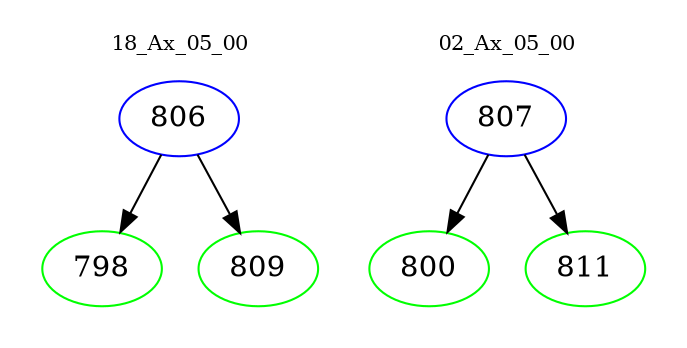 digraph{
subgraph cluster_0 {
color = white
label = "18_Ax_05_00";
fontsize=10;
T0_806 [label="806", color="blue"]
T0_806 -> T0_798 [color="black"]
T0_798 [label="798", color="green"]
T0_806 -> T0_809 [color="black"]
T0_809 [label="809", color="green"]
}
subgraph cluster_1 {
color = white
label = "02_Ax_05_00";
fontsize=10;
T1_807 [label="807", color="blue"]
T1_807 -> T1_800 [color="black"]
T1_800 [label="800", color="green"]
T1_807 -> T1_811 [color="black"]
T1_811 [label="811", color="green"]
}
}

